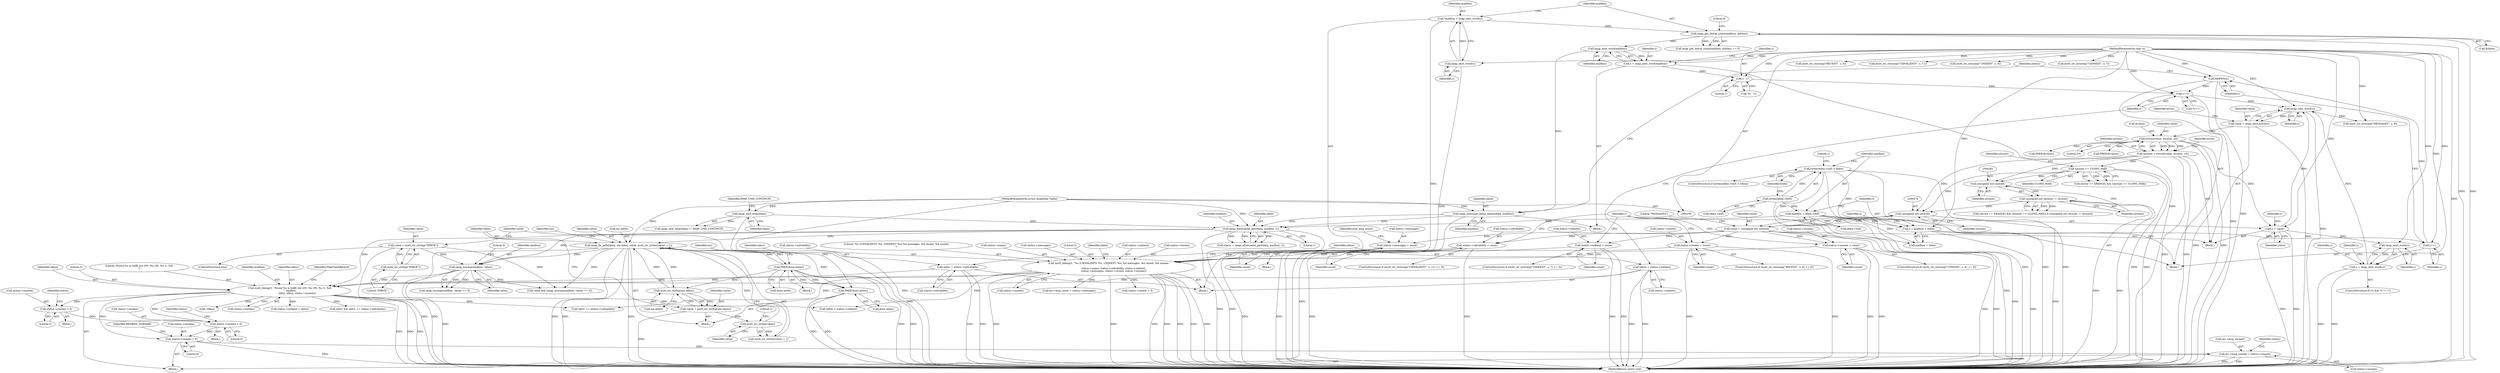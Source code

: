 digraph "0_neomutt_3c49c44be9b459d9c616bcaef6eb5d51298c1741@pointer" {
"1000542" [label="(Call,status->unseen > 0)"];
"1000490" [label="(Call,mutt_debug(3, \"Found %s in buffy list (OV: %u ON: %u U: %d)\n\", mailbox,\n                   olduv, oldun, status->unseen))"];
"1000485" [label="(Call,imap_mxcmp(mailbox, value))"];
"1000202" [label="(Call,imap_mboxcache_get(idata, mailbox, 1))"];
"1000145" [label="(Call,imap_cmd_step(idata))"];
"1000106" [label="(MethodParameterIn,struct ImapData *idata)"];
"1000197" [label="(Call,imap_unmunge_mbox_name(idata, mailbox))"];
"1000189" [label="(Call,imap_next_word(mailbox))"];
"1000137" [label="(Call,imap_get_literal_count(mailbox, &litlen))"];
"1000131" [label="(Call,*mailbox = imap_next_word(s))"];
"1000133" [label="(Call,imap_next_word(s))"];
"1000107" [label="(MethodParameterIn,char *s)"];
"1000167" [label="(Call,mailbox = idata->buf)"];
"1000157" [label="(Call,strlen(idata->buf))"];
"1000477" [label="(Call,value = mutt_str_strdup(\"INBOX\"))"];
"1000479" [label="(Call,mutt_str_strdup(\"INBOX\"))"];
"1000461" [label="(Call,imap_fix_path(idata, mx.mbox, value, mutt_str_strlen(value) + 1))"];
"1000579" [label="(Call,FREE(&mx.mbox))"];
"1000471" [label="(Call,FREE(&mx.mbox))"];
"1000457" [label="(Call,mutt_str_strdup(mx.mbox))"];
"1000468" [label="(Call,mutt_str_strlen(value))"];
"1000455" [label="(Call,value = mutt_str_strdup(mx.mbox))"];
"1000206" [label="(Call,olduv = status->uidvalidity)"];
"1000211" [label="(Call,oldun = status->uidnext)"];
"1000359" [label="(Call,mutt_debug(3, \"%s (UIDVALIDITY: %u, UIDNEXT: %u) %d messages, %d recent, %d unseen\n\",\n             status->name, status->uidvalidity, status->uidnext,\n             status->messages, status->recent, status->unseen))"];
"1000326" [label="(Call,status->uidvalidity = count)"];
"1000271" [label="(Call,count = (unsigned int) ulcount)"];
"1000273" [label="(Call,(unsigned int) ulcount)"];
"1000260" [label="(Call,(unsigned int) ulcount != ulcount)"];
"1000261" [label="(Call,(unsigned int) ulcount)"];
"1000257" [label="(Call,ulcount == ULONG_MAX)"];
"1000244" [label="(Call,ulcount = strtoul(value, &value, 10))"];
"1000246" [label="(Call,strtoul(value, &value, 10))"];
"1000236" [label="(Call,value = imap_next_word(s))"];
"1000238" [label="(Call,imap_next_word(s))"];
"1000355" [label="(Call,s = imap_next_word(s))"];
"1000357" [label="(Call,imap_next_word(s))"];
"1000344" [label="(Call,s = value)"];
"1000219" [label="(Call,s++)"];
"1000193" [label="(Call,s - 1)"];
"1000187" [label="(Call,s = imap_next_word(mailbox))"];
"1000183" [label="(Call,SKIPWS(s))"];
"1000181" [label="(Call,s++)"];
"1000172" [label="(Call,s = mailbox + litlen)"];
"1000156" [label="(Call,strlen(idata->buf) < litlen)"];
"1000313" [label="(Call,status->uidnext = count)"];
"1000284" [label="(Call,status->messages = count)"];
"1000300" [label="(Call,status->recent = count)"];
"1000339" [label="(Call,status->unseen = count)"];
"1000536" [label="(Call,status->unseen > 0)"];
"1000517" [label="(Call,status->unseen > 0)"];
"1000559" [label="(Call,inc->msg_unread = status->unseen)"];
"1000490" [label="(Call,mutt_debug(3, \"Found %s in buffy list (OV: %u ON: %u U: %d)\n\", mailbox,\n                   olduv, oldun, status->unseen))"];
"1000141" [label="(Literal,0)"];
"1000365" [label="(Call,status->uidvalidity)"];
"1000193" [label="(Call,s - 1)"];
"1000202" [label="(Call,imap_mboxcache_get(idata, mailbox, 1))"];
"1000491" [label="(Literal,3)"];
"1000295" [label="(Call,mutt_str_strncmp(\"RECENT\", s, 6))"];
"1000156" [label="(Call,strlen(idata->buf) < litlen)"];
"1000184" [label="(Identifier,s)"];
"1000330" [label="(Identifier,count)"];
"1000327" [label="(Call,status->uidvalidity)"];
"1000518" [label="(Call,status->unseen)"];
"1000355" [label="(Call,s = imap_next_word(s))"];
"1000479" [label="(Call,mutt_str_strdup(\"INBOX\"))"];
"1000300" [label="(Call,status->recent = count)"];
"1000212" [label="(Identifier,oldun)"];
"1000157" [label="(Call,strlen(idata->buf))"];
"1000218" [label="(Call,*s++)"];
"1000194" [label="(Identifier,s)"];
"1000537" [label="(Call,status->unseen)"];
"1000356" [label="(Identifier,s)"];
"1000139" [label="(Call,&litlen)"];
"1000272" [label="(Identifier,count)"];
"1000255" [label="(Identifier,errno)"];
"1000186" [label="(Block,)"];
"1000461" [label="(Call,imap_fix_path(idata, mx.mbox, value, mutt_str_strlen(value) + 1))"];
"1000377" [label="(Call,status->unseen)"];
"1000260" [label="(Call,(unsigned int) ulcount != ulcount)"];
"1000188" [label="(Identifier,s)"];
"1000477" [label="(Call,value = mutt_str_strdup(\"INBOX\"))"];
"1000454" [label="(Block,)"];
"1000200" [label="(Call,status = imap_mboxcache_get(idata, mailbox, 1))"];
"1000187" [label="(Call,s = imap_next_word(mailbox))"];
"1000106" [label="(MethodParameterIn,struct ImapData *idata)"];
"1000183" [label="(Call,SKIPWS(s))"];
"1000301" [label="(Call,status->recent)"];
"1000138" [label="(Identifier,mailbox)"];
"1000486" [label="(Identifier,mailbox)"];
"1000517" [label="(Call,status->unseen > 0)"];
"1000326" [label="(Call,status->uidvalidity = count)"];
"1000346" [label="(Identifier,value)"];
"1000584" [label="(MethodReturn,static void)"];
"1000538" [label="(Identifier,status)"];
"1000527" [label="(Call,!oldun)"];
"1000321" [label="(Call,mutt_str_strncmp(\"UIDVALIDITY\", s, 11))"];
"1000471" [label="(Call,FREE(&mx.mbox))"];
"1000172" [label="(Call,s = mailbox + litlen)"];
"1000314" [label="(Call,status->uidnext)"];
"1000244" [label="(Call,ulcount = strtoul(value, &value, 10))"];
"1000203" [label="(Identifier,idata)"];
"1000181" [label="(Call,s++)"];
"1000168" [label="(Identifier,mailbox)"];
"1000174" [label="(Call,mailbox + litlen)"];
"1000248" [label="(Call,&value)"];
"1000204" [label="(Identifier,mailbox)"];
"1000137" [label="(Call,imap_get_literal_count(mailbox, &litlen))"];
"1000361" [label="(Literal,\"%s (UIDVALIDITY: %u, UIDNEXT: %u) %d messages, %d recent, %d unseen\n\")"];
"1000288" [label="(Identifier,count)"];
"1000261" [label="(Call,(unsigned int) ulcount)"];
"1000258" [label="(Identifier,ulcount)"];
"1000478" [label="(Identifier,value)"];
"1000362" [label="(Call,status->name)"];
"1000147" [label="(Identifier,IMAP_CMD_CONTINUE)"];
"1000146" [label="(Identifier,idata)"];
"1000536" [label="(Call,status->unseen > 0)"];
"1000273" [label="(Call,(unsigned int) ulcount)"];
"1000198" [label="(Identifier,idata)"];
"1000213" [label="(Call,status->uidnext)"];
"1000306" [label="(ControlStructure,if (mutt_str_strncmp(\"UIDNEXT\", s, 7) == 0))"];
"1000241" [label="(Identifier,errno)"];
"1000474" [label="(Identifier,mx)"];
"1000543" [label="(Call,status->unseen)"];
"1000408" [label="(Identifier,inc)"];
"1000552" [label="(Call,inc->msg_count = status->messages)"];
"1000563" [label="(Call,status->unseen)"];
"1000304" [label="(Identifier,count)"];
"1000275" [label="(Identifier,ulcount)"];
"1000544" [label="(Identifier,status)"];
"1000284" [label="(Call,status->messages = count)"];
"1000161" [label="(Identifier,litlen)"];
"1000485" [label="(Call,imap_mxcmp(mailbox, value))"];
"1000371" [label="(Call,status->messages)"];
"1000360" [label="(Literal,3)"];
"1000521" [label="(Literal,0)"];
"1000496" [label="(Call,status->unseen)"];
"1000546" [label="(Literal,0)"];
"1000359" [label="(Call,mutt_debug(3, \"%s (UIDVALIDITY: %u, UIDNEXT: %u) %d messages, %d recent, %d unseen\n\",\n             status->name, status->uidvalidity, status->uidnext,\n             status->messages, status->recent, status->unseen))"];
"1000173" [label="(Identifier,s)"];
"1000470" [label="(Literal,1)"];
"1000134" [label="(Identifier,s)"];
"1000357" [label="(Call,imap_next_word(s))"];
"1000259" [label="(Identifier,ULONG_MAX)"];
"1000169" [label="(Call,idata->buf)"];
"1000505" [label="(Call,olduv == status->uidvalidity)"];
"1000236" [label="(Call,value = imap_next_word(s))"];
"1000235" [label="(Block,)"];
"1000290" [label="(Identifier,new_msg_count)"];
"1000559" [label="(Call,inc->msg_unread = status->unseen)"];
"1000334" [label="(Call,mutt_str_strncmp(\"UNSEEN\", s, 6))"];
"1000569" [label="(Identifier,status)"];
"1000144" [label="(Call,imap_cmd_step(idata) != IMAP_CMD_CONTINUE)"];
"1000489" [label="(Block,)"];
"1000488" [label="(Literal,0)"];
"1000347" [label="(ControlStructure,if (*s && *s != ')'))"];
"1000472" [label="(Call,&mx.mbox)"];
"1000476" [label="(ControlStructure,else)"];
"1000458" [label="(Call,mx.mbox)"];
"1000580" [label="(Call,&mx.mbox)"];
"1000252" [label="(Call,((errno == ERANGE) && (ulcount == ULONG_MAX)) || ((unsigned int) ulcount != ulcount))"];
"1000283" [label="(Block,)"];
"1000339" [label="(Call,status->unseen = count)"];
"1000482" [label="(Call,value && (imap_mxcmp(mailbox, value) == 0))"];
"1000219" [label="(Call,s++)"];
"1000466" [label="(Identifier,value)"];
"1000572" [label="(Call,FREE(&value))"];
"1000164" [label="(Literal,1)"];
"1000383" [label="(Identifier,idata)"];
"1000542" [label="(Call,status->unseen > 0)"];
"1000412" [label="(Block,)"];
"1000332" [label="(ControlStructure,if (mutt_str_strncmp(\"UNSEEN\", s, 6) == 0))"];
"1000340" [label="(Call,status->unseen)"];
"1000492" [label="(Literal,\"Found %s in buffy list (OV: %u ON: %u U: %d)\n\")"];
"1000192" [label="(Call,*(s - 1))"];
"1000195" [label="(Literal,1)"];
"1000510" [label="(Block,)"];
"1000512" [label="(Call,oldun < status->uidnext)"];
"1000480" [label="(Literal,\"INBOX\")"];
"1000182" [label="(Identifier,s)"];
"1000257" [label="(Call,ulcount == ULONG_MAX)"];
"1000343" [label="(Identifier,count)"];
"1000245" [label="(Identifier,ulcount)"];
"1000579" [label="(Call,FREE(&mx.mbox))"];
"1000131" [label="(Call,*mailbox = imap_next_word(s))"];
"1000493" [label="(Identifier,mailbox)"];
"1000132" [label="(Identifier,mailbox)"];
"1000457" [label="(Call,mutt_str_strdup(mx.mbox))"];
"1000278" [label="(Call,mutt_str_strncmp(\"MESSAGES\", s, 8))"];
"1000469" [label="(Identifier,value)"];
"1000549" [label="(Identifier,REDRAW_SIDEBAR)"];
"1000540" [label="(Literal,0)"];
"1000179" [label="(Identifier,s)"];
"1000279" [label="(Literal,\"MESSAGES\")"];
"1000368" [label="(Call,status->uidnext)"];
"1000271" [label="(Call,count = (unsigned int) ulcount)"];
"1000237" [label="(Identifier,value)"];
"1000455" [label="(Call,value = mutt_str_strdup(mx.mbox))"];
"1000246" [label="(Call,strtoul(value, &value, 10))"];
"1000206" [label="(Call,olduv = status->uidvalidity)"];
"1000145" [label="(Call,imap_cmd_step(idata))"];
"1000530" [label="(Call,status->recent > 0)"];
"1000142" [label="(Block,)"];
"1000205" [label="(Literal,1)"];
"1000285" [label="(Call,status->messages)"];
"1000207" [label="(Identifier,olduv)"];
"1000456" [label="(Identifier,value)"];
"1000238" [label="(Call,imap_next_word(s))"];
"1000250" [label="(Literal,10)"];
"1000308" [label="(Call,mutt_str_strncmp(\"UIDNEXT\", s, 7))"];
"1000211" [label="(Call,oldun = status->uidnext)"];
"1000201" [label="(Identifier,status)"];
"1000467" [label="(Call,mutt_str_strlen(value) + 1)"];
"1000167" [label="(Call,mailbox = idata->buf)"];
"1000253" [label="(Call,(errno == ERANGE) && (ulcount == ULONG_MAX))"];
"1000494" [label="(Identifier,olduv)"];
"1000500" [label="(Identifier,MailCheckRecent)"];
"1000483" [label="(Identifier,value)"];
"1000462" [label="(Identifier,idata)"];
"1000567" [label="(Call,status->uidnext = oldun)"];
"1000208" [label="(Call,status->uidvalidity)"];
"1000197" [label="(Call,imap_unmunge_mbox_name(idata, mailbox))"];
"1000317" [label="(Identifier,count)"];
"1000189" [label="(Call,imap_next_word(mailbox))"];
"1000374" [label="(Call,status->recent)"];
"1000576" [label="(Call,FREE(&value))"];
"1000358" [label="(Identifier,s)"];
"1000107" [label="(MethodParameterIn,char *s)"];
"1000264" [label="(Identifier,ulcount)"];
"1000190" [label="(Identifier,mailbox)"];
"1000313" [label="(Call,status->uidnext = count)"];
"1000136" [label="(Call,imap_get_literal_count(mailbox, &litlen) == 0)"];
"1000463" [label="(Call,mx.mbox)"];
"1000350" [label="(Identifier,s)"];
"1000560" [label="(Call,inc->msg_unread)"];
"1000293" [label="(ControlStructure,if (mutt_str_strncmp(\"RECENT\", s, 6) == 0))"];
"1000503" [label="(Call,olduv && olduv == status->uidvalidity)"];
"1000484" [label="(Call,imap_mxcmp(mailbox, value) == 0)"];
"1000247" [label="(Identifier,value)"];
"1000468" [label="(Call,mutt_str_strlen(value))"];
"1000345" [label="(Identifier,s)"];
"1000155" [label="(ControlStructure,if (strlen(idata->buf) < litlen))"];
"1000133" [label="(Call,imap_next_word(s))"];
"1000158" [label="(Call,idata->buf)"];
"1000220" [label="(Identifier,s)"];
"1000199" [label="(Identifier,mailbox)"];
"1000319" [label="(ControlStructure,if (mutt_str_strncmp(\"UIDVALIDITY\", s, 11) == 0))"];
"1000263" [label="(Identifier,ulcount)"];
"1000501" [label="(Block,)"];
"1000344" [label="(Call,s = value)"];
"1000230" [label="(Identifier,s)"];
"1000108" [label="(Block,)"];
"1000239" [label="(Identifier,s)"];
"1000487" [label="(Identifier,value)"];
"1000495" [label="(Identifier,oldun)"];
"1000542" -> "1000489"  [label="AST: "];
"1000542" -> "1000546"  [label="CFG: "];
"1000543" -> "1000542"  [label="AST: "];
"1000546" -> "1000542"  [label="AST: "];
"1000549" -> "1000542"  [label="CFG: "];
"1000542" -> "1000584"  [label="DDG: "];
"1000490" -> "1000542"  [label="DDG: "];
"1000536" -> "1000542"  [label="DDG: "];
"1000542" -> "1000559"  [label="DDG: "];
"1000490" -> "1000489"  [label="AST: "];
"1000490" -> "1000496"  [label="CFG: "];
"1000491" -> "1000490"  [label="AST: "];
"1000492" -> "1000490"  [label="AST: "];
"1000493" -> "1000490"  [label="AST: "];
"1000494" -> "1000490"  [label="AST: "];
"1000495" -> "1000490"  [label="AST: "];
"1000496" -> "1000490"  [label="AST: "];
"1000500" -> "1000490"  [label="CFG: "];
"1000490" -> "1000584"  [label="DDG: "];
"1000490" -> "1000584"  [label="DDG: "];
"1000490" -> "1000584"  [label="DDG: "];
"1000485" -> "1000490"  [label="DDG: "];
"1000202" -> "1000490"  [label="DDG: "];
"1000206" -> "1000490"  [label="DDG: "];
"1000211" -> "1000490"  [label="DDG: "];
"1000359" -> "1000490"  [label="DDG: "];
"1000490" -> "1000503"  [label="DDG: "];
"1000490" -> "1000505"  [label="DDG: "];
"1000490" -> "1000512"  [label="DDG: "];
"1000490" -> "1000517"  [label="DDG: "];
"1000490" -> "1000527"  [label="DDG: "];
"1000490" -> "1000536"  [label="DDG: "];
"1000490" -> "1000567"  [label="DDG: "];
"1000485" -> "1000484"  [label="AST: "];
"1000485" -> "1000487"  [label="CFG: "];
"1000486" -> "1000485"  [label="AST: "];
"1000487" -> "1000485"  [label="AST: "];
"1000488" -> "1000485"  [label="CFG: "];
"1000485" -> "1000584"  [label="DDG: "];
"1000485" -> "1000482"  [label="DDG: "];
"1000485" -> "1000484"  [label="DDG: "];
"1000485" -> "1000484"  [label="DDG: "];
"1000202" -> "1000485"  [label="DDG: "];
"1000477" -> "1000485"  [label="DDG: "];
"1000461" -> "1000485"  [label="DDG: "];
"1000202" -> "1000200"  [label="AST: "];
"1000202" -> "1000205"  [label="CFG: "];
"1000203" -> "1000202"  [label="AST: "];
"1000204" -> "1000202"  [label="AST: "];
"1000205" -> "1000202"  [label="AST: "];
"1000200" -> "1000202"  [label="CFG: "];
"1000202" -> "1000584"  [label="DDG: "];
"1000202" -> "1000584"  [label="DDG: "];
"1000202" -> "1000200"  [label="DDG: "];
"1000202" -> "1000200"  [label="DDG: "];
"1000202" -> "1000200"  [label="DDG: "];
"1000145" -> "1000202"  [label="DDG: "];
"1000197" -> "1000202"  [label="DDG: "];
"1000197" -> "1000202"  [label="DDG: "];
"1000106" -> "1000202"  [label="DDG: "];
"1000167" -> "1000202"  [label="DDG: "];
"1000202" -> "1000461"  [label="DDG: "];
"1000145" -> "1000144"  [label="AST: "];
"1000145" -> "1000146"  [label="CFG: "];
"1000146" -> "1000145"  [label="AST: "];
"1000147" -> "1000145"  [label="CFG: "];
"1000145" -> "1000584"  [label="DDG: "];
"1000145" -> "1000144"  [label="DDG: "];
"1000106" -> "1000145"  [label="DDG: "];
"1000106" -> "1000105"  [label="AST: "];
"1000106" -> "1000584"  [label="DDG: "];
"1000106" -> "1000197"  [label="DDG: "];
"1000106" -> "1000461"  [label="DDG: "];
"1000197" -> "1000186"  [label="AST: "];
"1000197" -> "1000199"  [label="CFG: "];
"1000198" -> "1000197"  [label="AST: "];
"1000199" -> "1000197"  [label="AST: "];
"1000201" -> "1000197"  [label="CFG: "];
"1000197" -> "1000584"  [label="DDG: "];
"1000189" -> "1000197"  [label="DDG: "];
"1000189" -> "1000187"  [label="AST: "];
"1000189" -> "1000190"  [label="CFG: "];
"1000190" -> "1000189"  [label="AST: "];
"1000187" -> "1000189"  [label="CFG: "];
"1000189" -> "1000187"  [label="DDG: "];
"1000137" -> "1000189"  [label="DDG: "];
"1000137" -> "1000136"  [label="AST: "];
"1000137" -> "1000139"  [label="CFG: "];
"1000138" -> "1000137"  [label="AST: "];
"1000139" -> "1000137"  [label="AST: "];
"1000141" -> "1000137"  [label="CFG: "];
"1000137" -> "1000584"  [label="DDG: "];
"1000137" -> "1000584"  [label="DDG: "];
"1000137" -> "1000136"  [label="DDG: "];
"1000137" -> "1000136"  [label="DDG: "];
"1000131" -> "1000137"  [label="DDG: "];
"1000131" -> "1000108"  [label="AST: "];
"1000131" -> "1000133"  [label="CFG: "];
"1000132" -> "1000131"  [label="AST: "];
"1000133" -> "1000131"  [label="AST: "];
"1000138" -> "1000131"  [label="CFG: "];
"1000131" -> "1000584"  [label="DDG: "];
"1000133" -> "1000131"  [label="DDG: "];
"1000133" -> "1000134"  [label="CFG: "];
"1000134" -> "1000133"  [label="AST: "];
"1000133" -> "1000584"  [label="DDG: "];
"1000107" -> "1000133"  [label="DDG: "];
"1000107" -> "1000105"  [label="AST: "];
"1000107" -> "1000584"  [label="DDG: "];
"1000107" -> "1000172"  [label="DDG: "];
"1000107" -> "1000181"  [label="DDG: "];
"1000107" -> "1000183"  [label="DDG: "];
"1000107" -> "1000187"  [label="DDG: "];
"1000107" -> "1000193"  [label="DDG: "];
"1000107" -> "1000219"  [label="DDG: "];
"1000107" -> "1000238"  [label="DDG: "];
"1000107" -> "1000278"  [label="DDG: "];
"1000107" -> "1000295"  [label="DDG: "];
"1000107" -> "1000308"  [label="DDG: "];
"1000107" -> "1000321"  [label="DDG: "];
"1000107" -> "1000334"  [label="DDG: "];
"1000107" -> "1000344"  [label="DDG: "];
"1000107" -> "1000355"  [label="DDG: "];
"1000107" -> "1000357"  [label="DDG: "];
"1000167" -> "1000142"  [label="AST: "];
"1000167" -> "1000169"  [label="CFG: "];
"1000168" -> "1000167"  [label="AST: "];
"1000169" -> "1000167"  [label="AST: "];
"1000173" -> "1000167"  [label="CFG: "];
"1000167" -> "1000584"  [label="DDG: "];
"1000157" -> "1000167"  [label="DDG: "];
"1000167" -> "1000172"  [label="DDG: "];
"1000167" -> "1000174"  [label="DDG: "];
"1000157" -> "1000156"  [label="AST: "];
"1000157" -> "1000158"  [label="CFG: "];
"1000158" -> "1000157"  [label="AST: "];
"1000161" -> "1000157"  [label="CFG: "];
"1000157" -> "1000584"  [label="DDG: "];
"1000157" -> "1000156"  [label="DDG: "];
"1000477" -> "1000476"  [label="AST: "];
"1000477" -> "1000479"  [label="CFG: "];
"1000478" -> "1000477"  [label="AST: "];
"1000479" -> "1000477"  [label="AST: "];
"1000483" -> "1000477"  [label="CFG: "];
"1000477" -> "1000584"  [label="DDG: "];
"1000479" -> "1000477"  [label="DDG: "];
"1000477" -> "1000482"  [label="DDG: "];
"1000479" -> "1000480"  [label="CFG: "];
"1000480" -> "1000479"  [label="AST: "];
"1000461" -> "1000454"  [label="AST: "];
"1000461" -> "1000467"  [label="CFG: "];
"1000462" -> "1000461"  [label="AST: "];
"1000463" -> "1000461"  [label="AST: "];
"1000466" -> "1000461"  [label="AST: "];
"1000467" -> "1000461"  [label="AST: "];
"1000474" -> "1000461"  [label="CFG: "];
"1000461" -> "1000584"  [label="DDG: "];
"1000461" -> "1000584"  [label="DDG: "];
"1000461" -> "1000584"  [label="DDG: "];
"1000461" -> "1000584"  [label="DDG: "];
"1000461" -> "1000457"  [label="DDG: "];
"1000579" -> "1000461"  [label="DDG: "];
"1000457" -> "1000461"  [label="DDG: "];
"1000468" -> "1000461"  [label="DDG: "];
"1000461" -> "1000471"  [label="DDG: "];
"1000461" -> "1000482"  [label="DDG: "];
"1000461" -> "1000579"  [label="DDG: "];
"1000579" -> "1000412"  [label="AST: "];
"1000579" -> "1000580"  [label="CFG: "];
"1000580" -> "1000579"  [label="AST: "];
"1000408" -> "1000579"  [label="CFG: "];
"1000579" -> "1000584"  [label="DDG: "];
"1000579" -> "1000584"  [label="DDG: "];
"1000579" -> "1000457"  [label="DDG: "];
"1000579" -> "1000471"  [label="DDG: "];
"1000471" -> "1000579"  [label="DDG: "];
"1000471" -> "1000454"  [label="AST: "];
"1000471" -> "1000472"  [label="CFG: "];
"1000472" -> "1000471"  [label="AST: "];
"1000483" -> "1000471"  [label="CFG: "];
"1000471" -> "1000584"  [label="DDG: "];
"1000471" -> "1000584"  [label="DDG: "];
"1000457" -> "1000455"  [label="AST: "];
"1000457" -> "1000458"  [label="CFG: "];
"1000458" -> "1000457"  [label="AST: "];
"1000455" -> "1000457"  [label="CFG: "];
"1000457" -> "1000455"  [label="DDG: "];
"1000468" -> "1000467"  [label="AST: "];
"1000468" -> "1000469"  [label="CFG: "];
"1000469" -> "1000468"  [label="AST: "];
"1000470" -> "1000468"  [label="CFG: "];
"1000468" -> "1000467"  [label="DDG: "];
"1000455" -> "1000468"  [label="DDG: "];
"1000455" -> "1000454"  [label="AST: "];
"1000456" -> "1000455"  [label="AST: "];
"1000462" -> "1000455"  [label="CFG: "];
"1000455" -> "1000584"  [label="DDG: "];
"1000206" -> "1000108"  [label="AST: "];
"1000206" -> "1000208"  [label="CFG: "];
"1000207" -> "1000206"  [label="AST: "];
"1000208" -> "1000206"  [label="AST: "];
"1000212" -> "1000206"  [label="CFG: "];
"1000206" -> "1000584"  [label="DDG: "];
"1000206" -> "1000584"  [label="DDG: "];
"1000211" -> "1000108"  [label="AST: "];
"1000211" -> "1000213"  [label="CFG: "];
"1000212" -> "1000211"  [label="AST: "];
"1000213" -> "1000211"  [label="AST: "];
"1000220" -> "1000211"  [label="CFG: "];
"1000211" -> "1000584"  [label="DDG: "];
"1000211" -> "1000584"  [label="DDG: "];
"1000359" -> "1000108"  [label="AST: "];
"1000359" -> "1000377"  [label="CFG: "];
"1000360" -> "1000359"  [label="AST: "];
"1000361" -> "1000359"  [label="AST: "];
"1000362" -> "1000359"  [label="AST: "];
"1000365" -> "1000359"  [label="AST: "];
"1000368" -> "1000359"  [label="AST: "];
"1000371" -> "1000359"  [label="AST: "];
"1000374" -> "1000359"  [label="AST: "];
"1000377" -> "1000359"  [label="AST: "];
"1000383" -> "1000359"  [label="CFG: "];
"1000359" -> "1000584"  [label="DDG: "];
"1000359" -> "1000584"  [label="DDG: "];
"1000359" -> "1000584"  [label="DDG: "];
"1000359" -> "1000584"  [label="DDG: "];
"1000359" -> "1000584"  [label="DDG: "];
"1000359" -> "1000584"  [label="DDG: "];
"1000359" -> "1000584"  [label="DDG: "];
"1000326" -> "1000359"  [label="DDG: "];
"1000313" -> "1000359"  [label="DDG: "];
"1000284" -> "1000359"  [label="DDG: "];
"1000300" -> "1000359"  [label="DDG: "];
"1000339" -> "1000359"  [label="DDG: "];
"1000359" -> "1000505"  [label="DDG: "];
"1000359" -> "1000512"  [label="DDG: "];
"1000359" -> "1000530"  [label="DDG: "];
"1000359" -> "1000552"  [label="DDG: "];
"1000326" -> "1000319"  [label="AST: "];
"1000326" -> "1000330"  [label="CFG: "];
"1000327" -> "1000326"  [label="AST: "];
"1000330" -> "1000326"  [label="AST: "];
"1000345" -> "1000326"  [label="CFG: "];
"1000326" -> "1000584"  [label="DDG: "];
"1000326" -> "1000584"  [label="DDG: "];
"1000271" -> "1000326"  [label="DDG: "];
"1000271" -> "1000235"  [label="AST: "];
"1000271" -> "1000273"  [label="CFG: "];
"1000272" -> "1000271"  [label="AST: "];
"1000273" -> "1000271"  [label="AST: "];
"1000279" -> "1000271"  [label="CFG: "];
"1000271" -> "1000584"  [label="DDG: "];
"1000271" -> "1000584"  [label="DDG: "];
"1000273" -> "1000271"  [label="DDG: "];
"1000271" -> "1000284"  [label="DDG: "];
"1000271" -> "1000300"  [label="DDG: "];
"1000271" -> "1000313"  [label="DDG: "];
"1000271" -> "1000339"  [label="DDG: "];
"1000273" -> "1000275"  [label="CFG: "];
"1000274" -> "1000273"  [label="AST: "];
"1000275" -> "1000273"  [label="AST: "];
"1000273" -> "1000584"  [label="DDG: "];
"1000260" -> "1000273"  [label="DDG: "];
"1000257" -> "1000273"  [label="DDG: "];
"1000244" -> "1000273"  [label="DDG: "];
"1000260" -> "1000252"  [label="AST: "];
"1000260" -> "1000264"  [label="CFG: "];
"1000261" -> "1000260"  [label="AST: "];
"1000264" -> "1000260"  [label="AST: "];
"1000252" -> "1000260"  [label="CFG: "];
"1000260" -> "1000584"  [label="DDG: "];
"1000260" -> "1000584"  [label="DDG: "];
"1000260" -> "1000252"  [label="DDG: "];
"1000260" -> "1000252"  [label="DDG: "];
"1000261" -> "1000260"  [label="DDG: "];
"1000261" -> "1000263"  [label="CFG: "];
"1000262" -> "1000261"  [label="AST: "];
"1000263" -> "1000261"  [label="AST: "];
"1000264" -> "1000261"  [label="CFG: "];
"1000257" -> "1000261"  [label="DDG: "];
"1000244" -> "1000261"  [label="DDG: "];
"1000257" -> "1000253"  [label="AST: "];
"1000257" -> "1000259"  [label="CFG: "];
"1000258" -> "1000257"  [label="AST: "];
"1000259" -> "1000257"  [label="AST: "];
"1000253" -> "1000257"  [label="CFG: "];
"1000257" -> "1000584"  [label="DDG: "];
"1000257" -> "1000584"  [label="DDG: "];
"1000257" -> "1000253"  [label="DDG: "];
"1000257" -> "1000253"  [label="DDG: "];
"1000244" -> "1000257"  [label="DDG: "];
"1000244" -> "1000235"  [label="AST: "];
"1000244" -> "1000246"  [label="CFG: "];
"1000245" -> "1000244"  [label="AST: "];
"1000246" -> "1000244"  [label="AST: "];
"1000255" -> "1000244"  [label="CFG: "];
"1000244" -> "1000584"  [label="DDG: "];
"1000244" -> "1000584"  [label="DDG: "];
"1000246" -> "1000244"  [label="DDG: "];
"1000246" -> "1000244"  [label="DDG: "];
"1000246" -> "1000244"  [label="DDG: "];
"1000246" -> "1000250"  [label="CFG: "];
"1000247" -> "1000246"  [label="AST: "];
"1000248" -> "1000246"  [label="AST: "];
"1000250" -> "1000246"  [label="AST: "];
"1000246" -> "1000584"  [label="DDG: "];
"1000246" -> "1000584"  [label="DDG: "];
"1000236" -> "1000246"  [label="DDG: "];
"1000246" -> "1000344"  [label="DDG: "];
"1000246" -> "1000572"  [label="DDG: "];
"1000246" -> "1000576"  [label="DDG: "];
"1000236" -> "1000235"  [label="AST: "];
"1000236" -> "1000238"  [label="CFG: "];
"1000237" -> "1000236"  [label="AST: "];
"1000238" -> "1000236"  [label="AST: "];
"1000241" -> "1000236"  [label="CFG: "];
"1000236" -> "1000584"  [label="DDG: "];
"1000238" -> "1000236"  [label="DDG: "];
"1000238" -> "1000239"  [label="CFG: "];
"1000239" -> "1000238"  [label="AST: "];
"1000238" -> "1000584"  [label="DDG: "];
"1000355" -> "1000238"  [label="DDG: "];
"1000219" -> "1000238"  [label="DDG: "];
"1000344" -> "1000238"  [label="DDG: "];
"1000238" -> "1000278"  [label="DDG: "];
"1000355" -> "1000347"  [label="AST: "];
"1000355" -> "1000357"  [label="CFG: "];
"1000356" -> "1000355"  [label="AST: "];
"1000357" -> "1000355"  [label="AST: "];
"1000230" -> "1000355"  [label="CFG: "];
"1000355" -> "1000584"  [label="DDG: "];
"1000355" -> "1000584"  [label="DDG: "];
"1000357" -> "1000355"  [label="DDG: "];
"1000357" -> "1000358"  [label="CFG: "];
"1000358" -> "1000357"  [label="AST: "];
"1000344" -> "1000357"  [label="DDG: "];
"1000344" -> "1000235"  [label="AST: "];
"1000344" -> "1000346"  [label="CFG: "];
"1000345" -> "1000344"  [label="AST: "];
"1000346" -> "1000344"  [label="AST: "];
"1000350" -> "1000344"  [label="CFG: "];
"1000344" -> "1000584"  [label="DDG: "];
"1000344" -> "1000584"  [label="DDG: "];
"1000219" -> "1000218"  [label="AST: "];
"1000219" -> "1000220"  [label="CFG: "];
"1000220" -> "1000219"  [label="AST: "];
"1000218" -> "1000219"  [label="CFG: "];
"1000219" -> "1000584"  [label="DDG: "];
"1000193" -> "1000219"  [label="DDG: "];
"1000183" -> "1000219"  [label="DDG: "];
"1000193" -> "1000192"  [label="AST: "];
"1000193" -> "1000195"  [label="CFG: "];
"1000194" -> "1000193"  [label="AST: "];
"1000195" -> "1000193"  [label="AST: "];
"1000192" -> "1000193"  [label="CFG: "];
"1000187" -> "1000193"  [label="DDG: "];
"1000187" -> "1000186"  [label="AST: "];
"1000188" -> "1000187"  [label="AST: "];
"1000194" -> "1000187"  [label="CFG: "];
"1000187" -> "1000584"  [label="DDG: "];
"1000183" -> "1000142"  [label="AST: "];
"1000183" -> "1000184"  [label="CFG: "];
"1000184" -> "1000183"  [label="AST: "];
"1000201" -> "1000183"  [label="CFG: "];
"1000183" -> "1000584"  [label="DDG: "];
"1000181" -> "1000183"  [label="DDG: "];
"1000181" -> "1000142"  [label="AST: "];
"1000181" -> "1000182"  [label="CFG: "];
"1000182" -> "1000181"  [label="AST: "];
"1000184" -> "1000181"  [label="CFG: "];
"1000172" -> "1000181"  [label="DDG: "];
"1000172" -> "1000142"  [label="AST: "];
"1000172" -> "1000174"  [label="CFG: "];
"1000173" -> "1000172"  [label="AST: "];
"1000174" -> "1000172"  [label="AST: "];
"1000179" -> "1000172"  [label="CFG: "];
"1000172" -> "1000584"  [label="DDG: "];
"1000156" -> "1000172"  [label="DDG: "];
"1000156" -> "1000155"  [label="AST: "];
"1000156" -> "1000161"  [label="CFG: "];
"1000161" -> "1000156"  [label="AST: "];
"1000164" -> "1000156"  [label="CFG: "];
"1000168" -> "1000156"  [label="CFG: "];
"1000156" -> "1000584"  [label="DDG: "];
"1000156" -> "1000584"  [label="DDG: "];
"1000156" -> "1000584"  [label="DDG: "];
"1000156" -> "1000174"  [label="DDG: "];
"1000313" -> "1000306"  [label="AST: "];
"1000313" -> "1000317"  [label="CFG: "];
"1000314" -> "1000313"  [label="AST: "];
"1000317" -> "1000313"  [label="AST: "];
"1000345" -> "1000313"  [label="CFG: "];
"1000313" -> "1000584"  [label="DDG: "];
"1000313" -> "1000584"  [label="DDG: "];
"1000284" -> "1000283"  [label="AST: "];
"1000284" -> "1000288"  [label="CFG: "];
"1000285" -> "1000284"  [label="AST: "];
"1000288" -> "1000284"  [label="AST: "];
"1000290" -> "1000284"  [label="CFG: "];
"1000284" -> "1000584"  [label="DDG: "];
"1000284" -> "1000584"  [label="DDG: "];
"1000300" -> "1000293"  [label="AST: "];
"1000300" -> "1000304"  [label="CFG: "];
"1000301" -> "1000300"  [label="AST: "];
"1000304" -> "1000300"  [label="AST: "];
"1000345" -> "1000300"  [label="CFG: "];
"1000300" -> "1000584"  [label="DDG: "];
"1000300" -> "1000584"  [label="DDG: "];
"1000339" -> "1000332"  [label="AST: "];
"1000339" -> "1000343"  [label="CFG: "];
"1000340" -> "1000339"  [label="AST: "];
"1000343" -> "1000339"  [label="AST: "];
"1000345" -> "1000339"  [label="CFG: "];
"1000339" -> "1000584"  [label="DDG: "];
"1000339" -> "1000584"  [label="DDG: "];
"1000536" -> "1000501"  [label="AST: "];
"1000536" -> "1000540"  [label="CFG: "];
"1000537" -> "1000536"  [label="AST: "];
"1000540" -> "1000536"  [label="AST: "];
"1000544" -> "1000536"  [label="CFG: "];
"1000517" -> "1000536"  [label="DDG: "];
"1000517" -> "1000510"  [label="AST: "];
"1000517" -> "1000521"  [label="CFG: "];
"1000518" -> "1000517"  [label="AST: "];
"1000521" -> "1000517"  [label="AST: "];
"1000538" -> "1000517"  [label="CFG: "];
"1000559" -> "1000489"  [label="AST: "];
"1000559" -> "1000563"  [label="CFG: "];
"1000560" -> "1000559"  [label="AST: "];
"1000563" -> "1000559"  [label="AST: "];
"1000569" -> "1000559"  [label="CFG: "];
"1000559" -> "1000584"  [label="DDG: "];
"1000559" -> "1000584"  [label="DDG: "];
}

